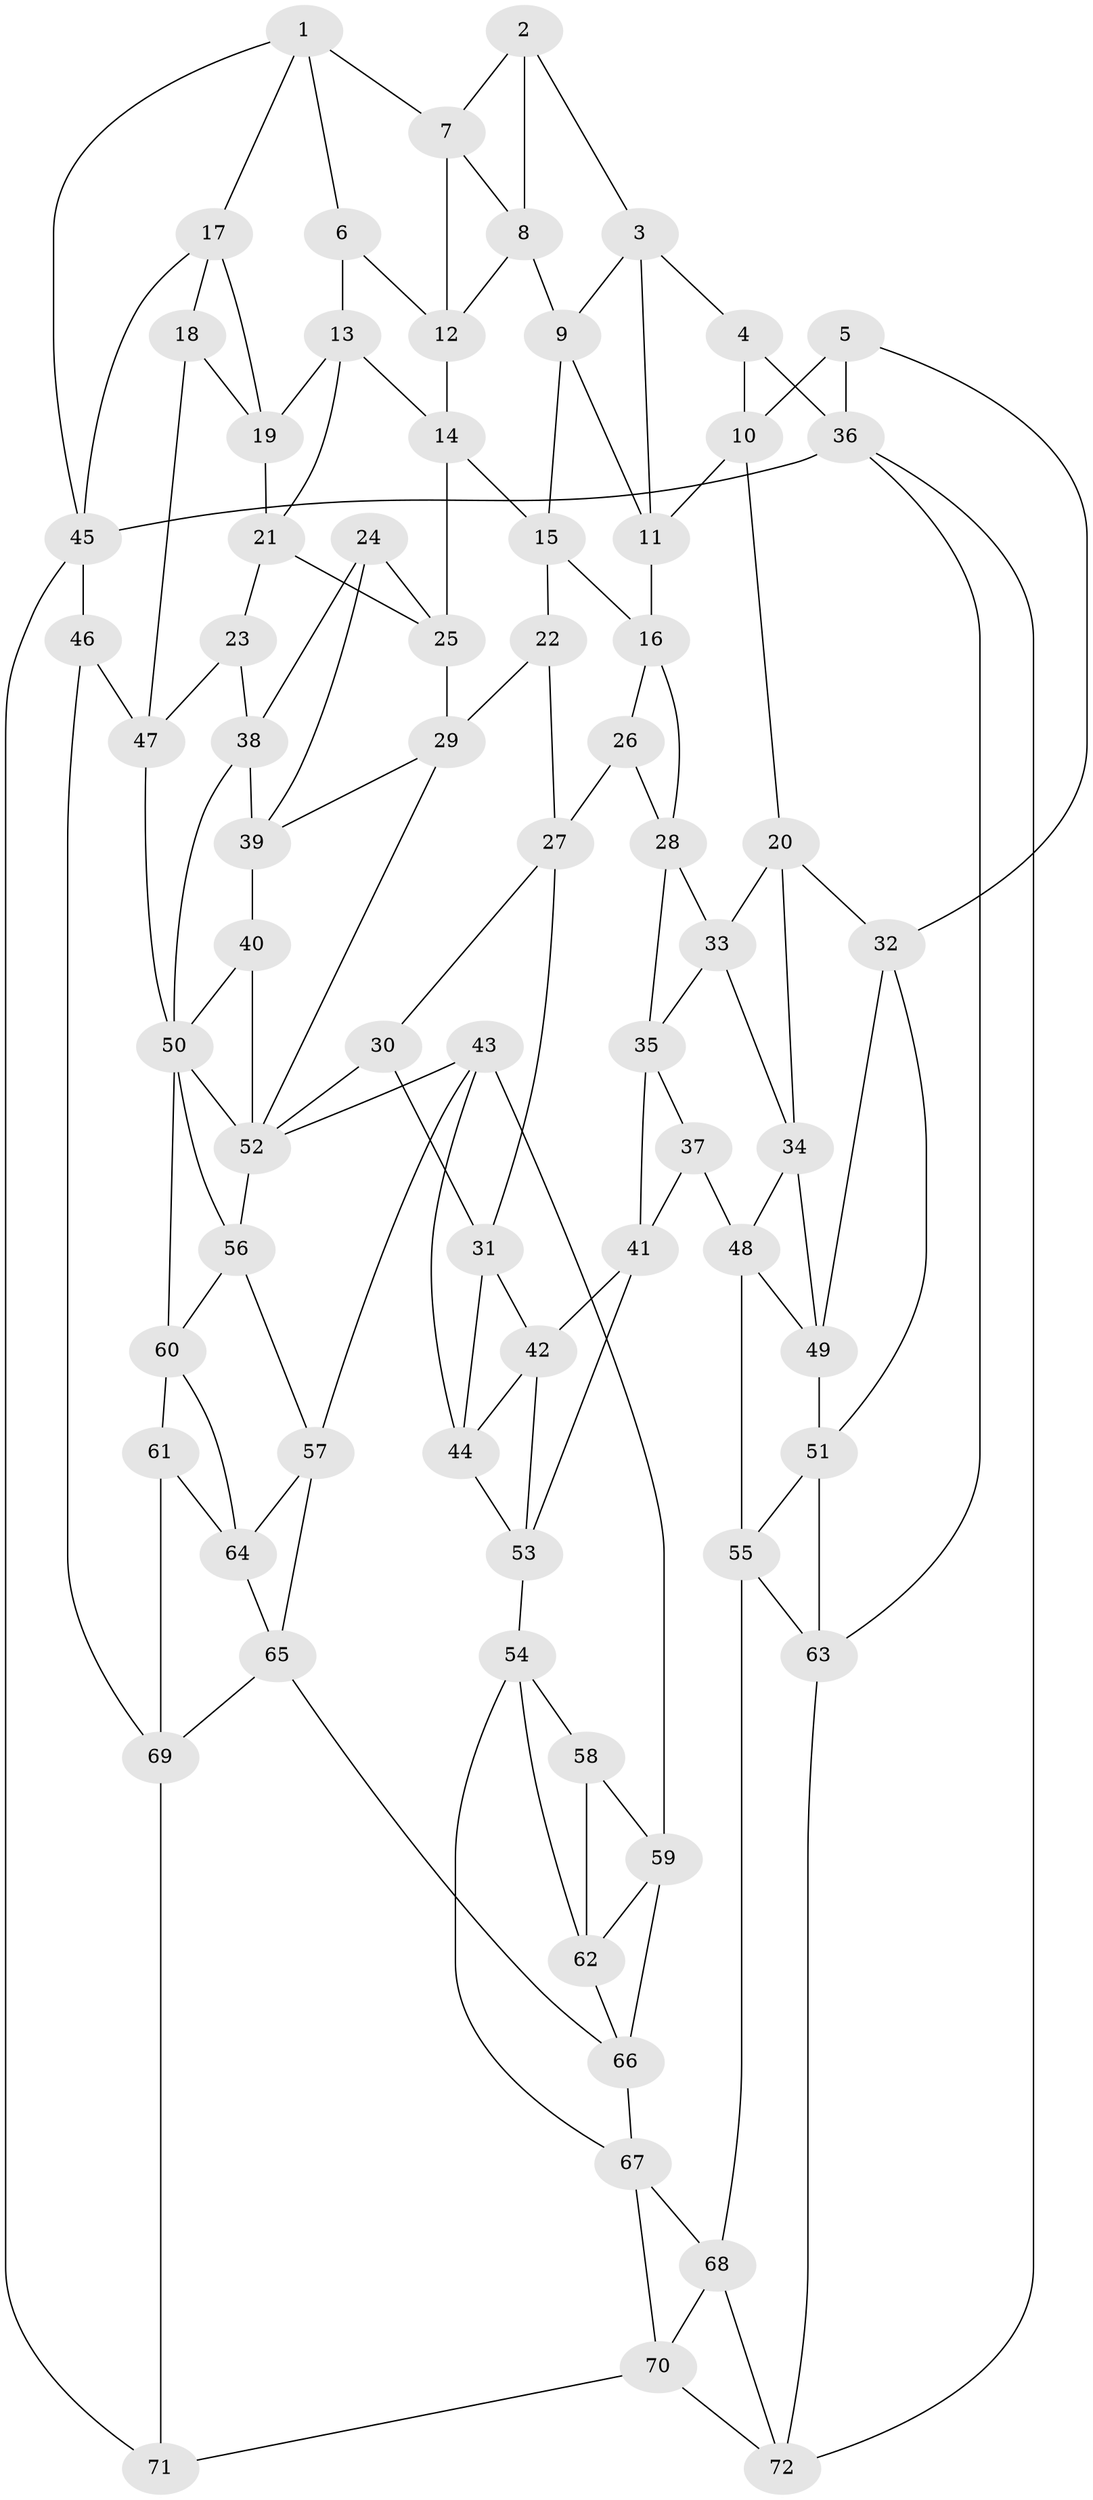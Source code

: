 // original degree distribution, {3: 0.013888888888888888, 4: 0.24305555555555555, 6: 0.22916666666666666, 5: 0.5138888888888888}
// Generated by graph-tools (version 1.1) at 2025/51/03/09/25 03:51:07]
// undirected, 72 vertices, 139 edges
graph export_dot {
graph [start="1"]
  node [color=gray90,style=filled];
  1;
  2;
  3;
  4;
  5;
  6;
  7;
  8;
  9;
  10;
  11;
  12;
  13;
  14;
  15;
  16;
  17;
  18;
  19;
  20;
  21;
  22;
  23;
  24;
  25;
  26;
  27;
  28;
  29;
  30;
  31;
  32;
  33;
  34;
  35;
  36;
  37;
  38;
  39;
  40;
  41;
  42;
  43;
  44;
  45;
  46;
  47;
  48;
  49;
  50;
  51;
  52;
  53;
  54;
  55;
  56;
  57;
  58;
  59;
  60;
  61;
  62;
  63;
  64;
  65;
  66;
  67;
  68;
  69;
  70;
  71;
  72;
  1 -- 6 [weight=1.0];
  1 -- 7 [weight=1.0];
  1 -- 17 [weight=1.0];
  1 -- 45 [weight=1.0];
  2 -- 3 [weight=1.0];
  2 -- 7 [weight=1.0];
  2 -- 8 [weight=1.0];
  3 -- 4 [weight=1.0];
  3 -- 9 [weight=1.0];
  3 -- 11 [weight=1.0];
  4 -- 10 [weight=1.0];
  4 -- 36 [weight=1.0];
  5 -- 10 [weight=1.0];
  5 -- 32 [weight=1.0];
  5 -- 36 [weight=1.0];
  6 -- 12 [weight=1.0];
  6 -- 13 [weight=1.0];
  7 -- 8 [weight=1.0];
  7 -- 12 [weight=1.0];
  8 -- 9 [weight=1.0];
  8 -- 12 [weight=1.0];
  9 -- 11 [weight=1.0];
  9 -- 15 [weight=1.0];
  10 -- 11 [weight=1.0];
  10 -- 20 [weight=1.0];
  11 -- 16 [weight=1.0];
  12 -- 14 [weight=1.0];
  13 -- 14 [weight=1.0];
  13 -- 19 [weight=1.0];
  13 -- 21 [weight=1.0];
  14 -- 15 [weight=1.0];
  14 -- 25 [weight=1.0];
  15 -- 16 [weight=1.0];
  15 -- 22 [weight=1.0];
  16 -- 26 [weight=1.0];
  16 -- 28 [weight=1.0];
  17 -- 18 [weight=1.0];
  17 -- 19 [weight=1.0];
  17 -- 45 [weight=1.0];
  18 -- 19 [weight=1.0];
  18 -- 47 [weight=1.0];
  19 -- 21 [weight=1.0];
  20 -- 32 [weight=1.0];
  20 -- 33 [weight=1.0];
  20 -- 34 [weight=1.0];
  21 -- 23 [weight=1.0];
  21 -- 25 [weight=1.0];
  22 -- 27 [weight=1.0];
  22 -- 29 [weight=1.0];
  23 -- 38 [weight=1.0];
  23 -- 47 [weight=1.0];
  24 -- 25 [weight=1.0];
  24 -- 38 [weight=1.0];
  24 -- 39 [weight=1.0];
  25 -- 29 [weight=1.0];
  26 -- 27 [weight=1.0];
  26 -- 28 [weight=1.0];
  27 -- 30 [weight=1.0];
  27 -- 31 [weight=1.0];
  28 -- 33 [weight=1.0];
  28 -- 35 [weight=1.0];
  29 -- 39 [weight=1.0];
  29 -- 52 [weight=1.0];
  30 -- 31 [weight=1.0];
  30 -- 52 [weight=1.0];
  31 -- 42 [weight=1.0];
  31 -- 44 [weight=1.0];
  32 -- 49 [weight=1.0];
  32 -- 51 [weight=1.0];
  33 -- 34 [weight=1.0];
  33 -- 35 [weight=1.0];
  34 -- 48 [weight=1.0];
  34 -- 49 [weight=1.0];
  35 -- 37 [weight=1.0];
  35 -- 41 [weight=1.0];
  36 -- 45 [weight=2.0];
  36 -- 63 [weight=1.0];
  36 -- 72 [weight=1.0];
  37 -- 41 [weight=1.0];
  37 -- 48 [weight=1.0];
  38 -- 39 [weight=1.0];
  38 -- 50 [weight=1.0];
  39 -- 40 [weight=1.0];
  40 -- 50 [weight=1.0];
  40 -- 52 [weight=1.0];
  41 -- 42 [weight=1.0];
  41 -- 53 [weight=1.0];
  42 -- 44 [weight=1.0];
  42 -- 53 [weight=1.0];
  43 -- 44 [weight=1.0];
  43 -- 52 [weight=1.0];
  43 -- 57 [weight=1.0];
  43 -- 59 [weight=1.0];
  44 -- 53 [weight=1.0];
  45 -- 46 [weight=1.0];
  45 -- 71 [weight=1.0];
  46 -- 47 [weight=1.0];
  46 -- 69 [weight=1.0];
  47 -- 50 [weight=1.0];
  48 -- 49 [weight=1.0];
  48 -- 55 [weight=1.0];
  49 -- 51 [weight=1.0];
  50 -- 52 [weight=1.0];
  50 -- 56 [weight=1.0];
  50 -- 60 [weight=1.0];
  51 -- 55 [weight=1.0];
  51 -- 63 [weight=1.0];
  52 -- 56 [weight=1.0];
  53 -- 54 [weight=1.0];
  54 -- 58 [weight=1.0];
  54 -- 62 [weight=1.0];
  54 -- 67 [weight=1.0];
  55 -- 63 [weight=1.0];
  55 -- 68 [weight=1.0];
  56 -- 57 [weight=1.0];
  56 -- 60 [weight=1.0];
  57 -- 64 [weight=1.0];
  57 -- 65 [weight=1.0];
  58 -- 59 [weight=1.0];
  58 -- 62 [weight=1.0];
  59 -- 62 [weight=1.0];
  59 -- 66 [weight=1.0];
  60 -- 61 [weight=1.0];
  60 -- 64 [weight=1.0];
  61 -- 64 [weight=1.0];
  61 -- 69 [weight=1.0];
  62 -- 66 [weight=1.0];
  63 -- 72 [weight=1.0];
  64 -- 65 [weight=1.0];
  65 -- 66 [weight=1.0];
  65 -- 69 [weight=1.0];
  66 -- 67 [weight=1.0];
  67 -- 68 [weight=1.0];
  67 -- 70 [weight=1.0];
  68 -- 70 [weight=1.0];
  68 -- 72 [weight=1.0];
  69 -- 71 [weight=1.0];
  70 -- 71 [weight=1.0];
  70 -- 72 [weight=1.0];
}
